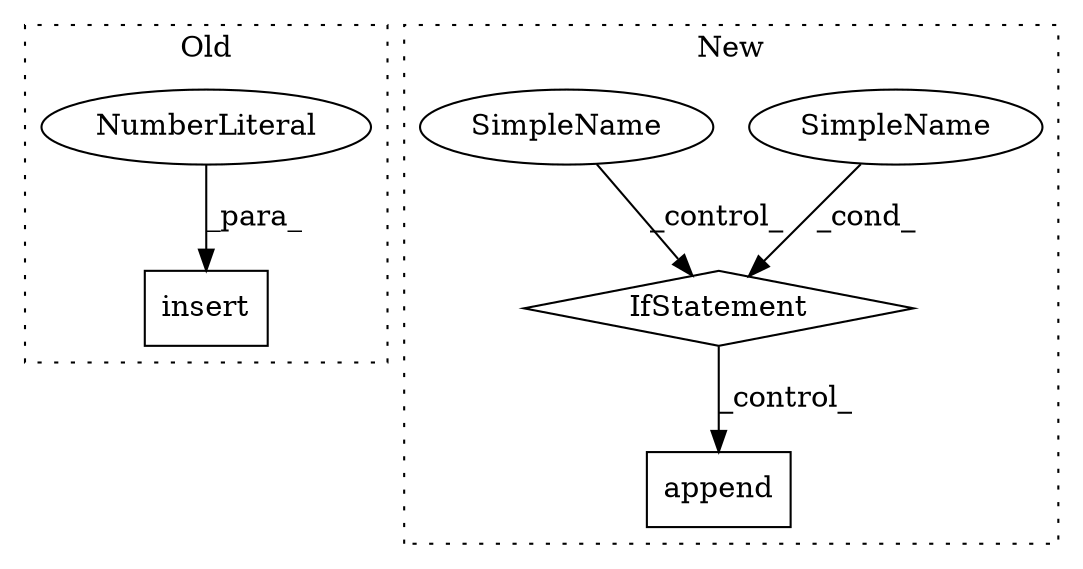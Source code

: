 digraph G {
subgraph cluster0 {
1 [label="insert" a="32" s="4146,4207" l="7,1" shape="box"];
3 [label="NumberLiteral" a="34" s="4153" l="1" shape="ellipse"];
label = "Old";
style="dotted";
}
subgraph cluster1 {
2 [label="append" a="32" s="4308,4337" l="7,1" shape="box"];
4 [label="IfStatement" a="25" s="3949,3970" l="10,2" shape="diamond"];
5 [label="SimpleName" a="42" s="" l="" shape="ellipse"];
6 [label="SimpleName" a="42" s="" l="" shape="ellipse"];
label = "New";
style="dotted";
}
3 -> 1 [label="_para_"];
4 -> 2 [label="_control_"];
5 -> 4 [label="_cond_"];
6 -> 4 [label="_control_"];
}